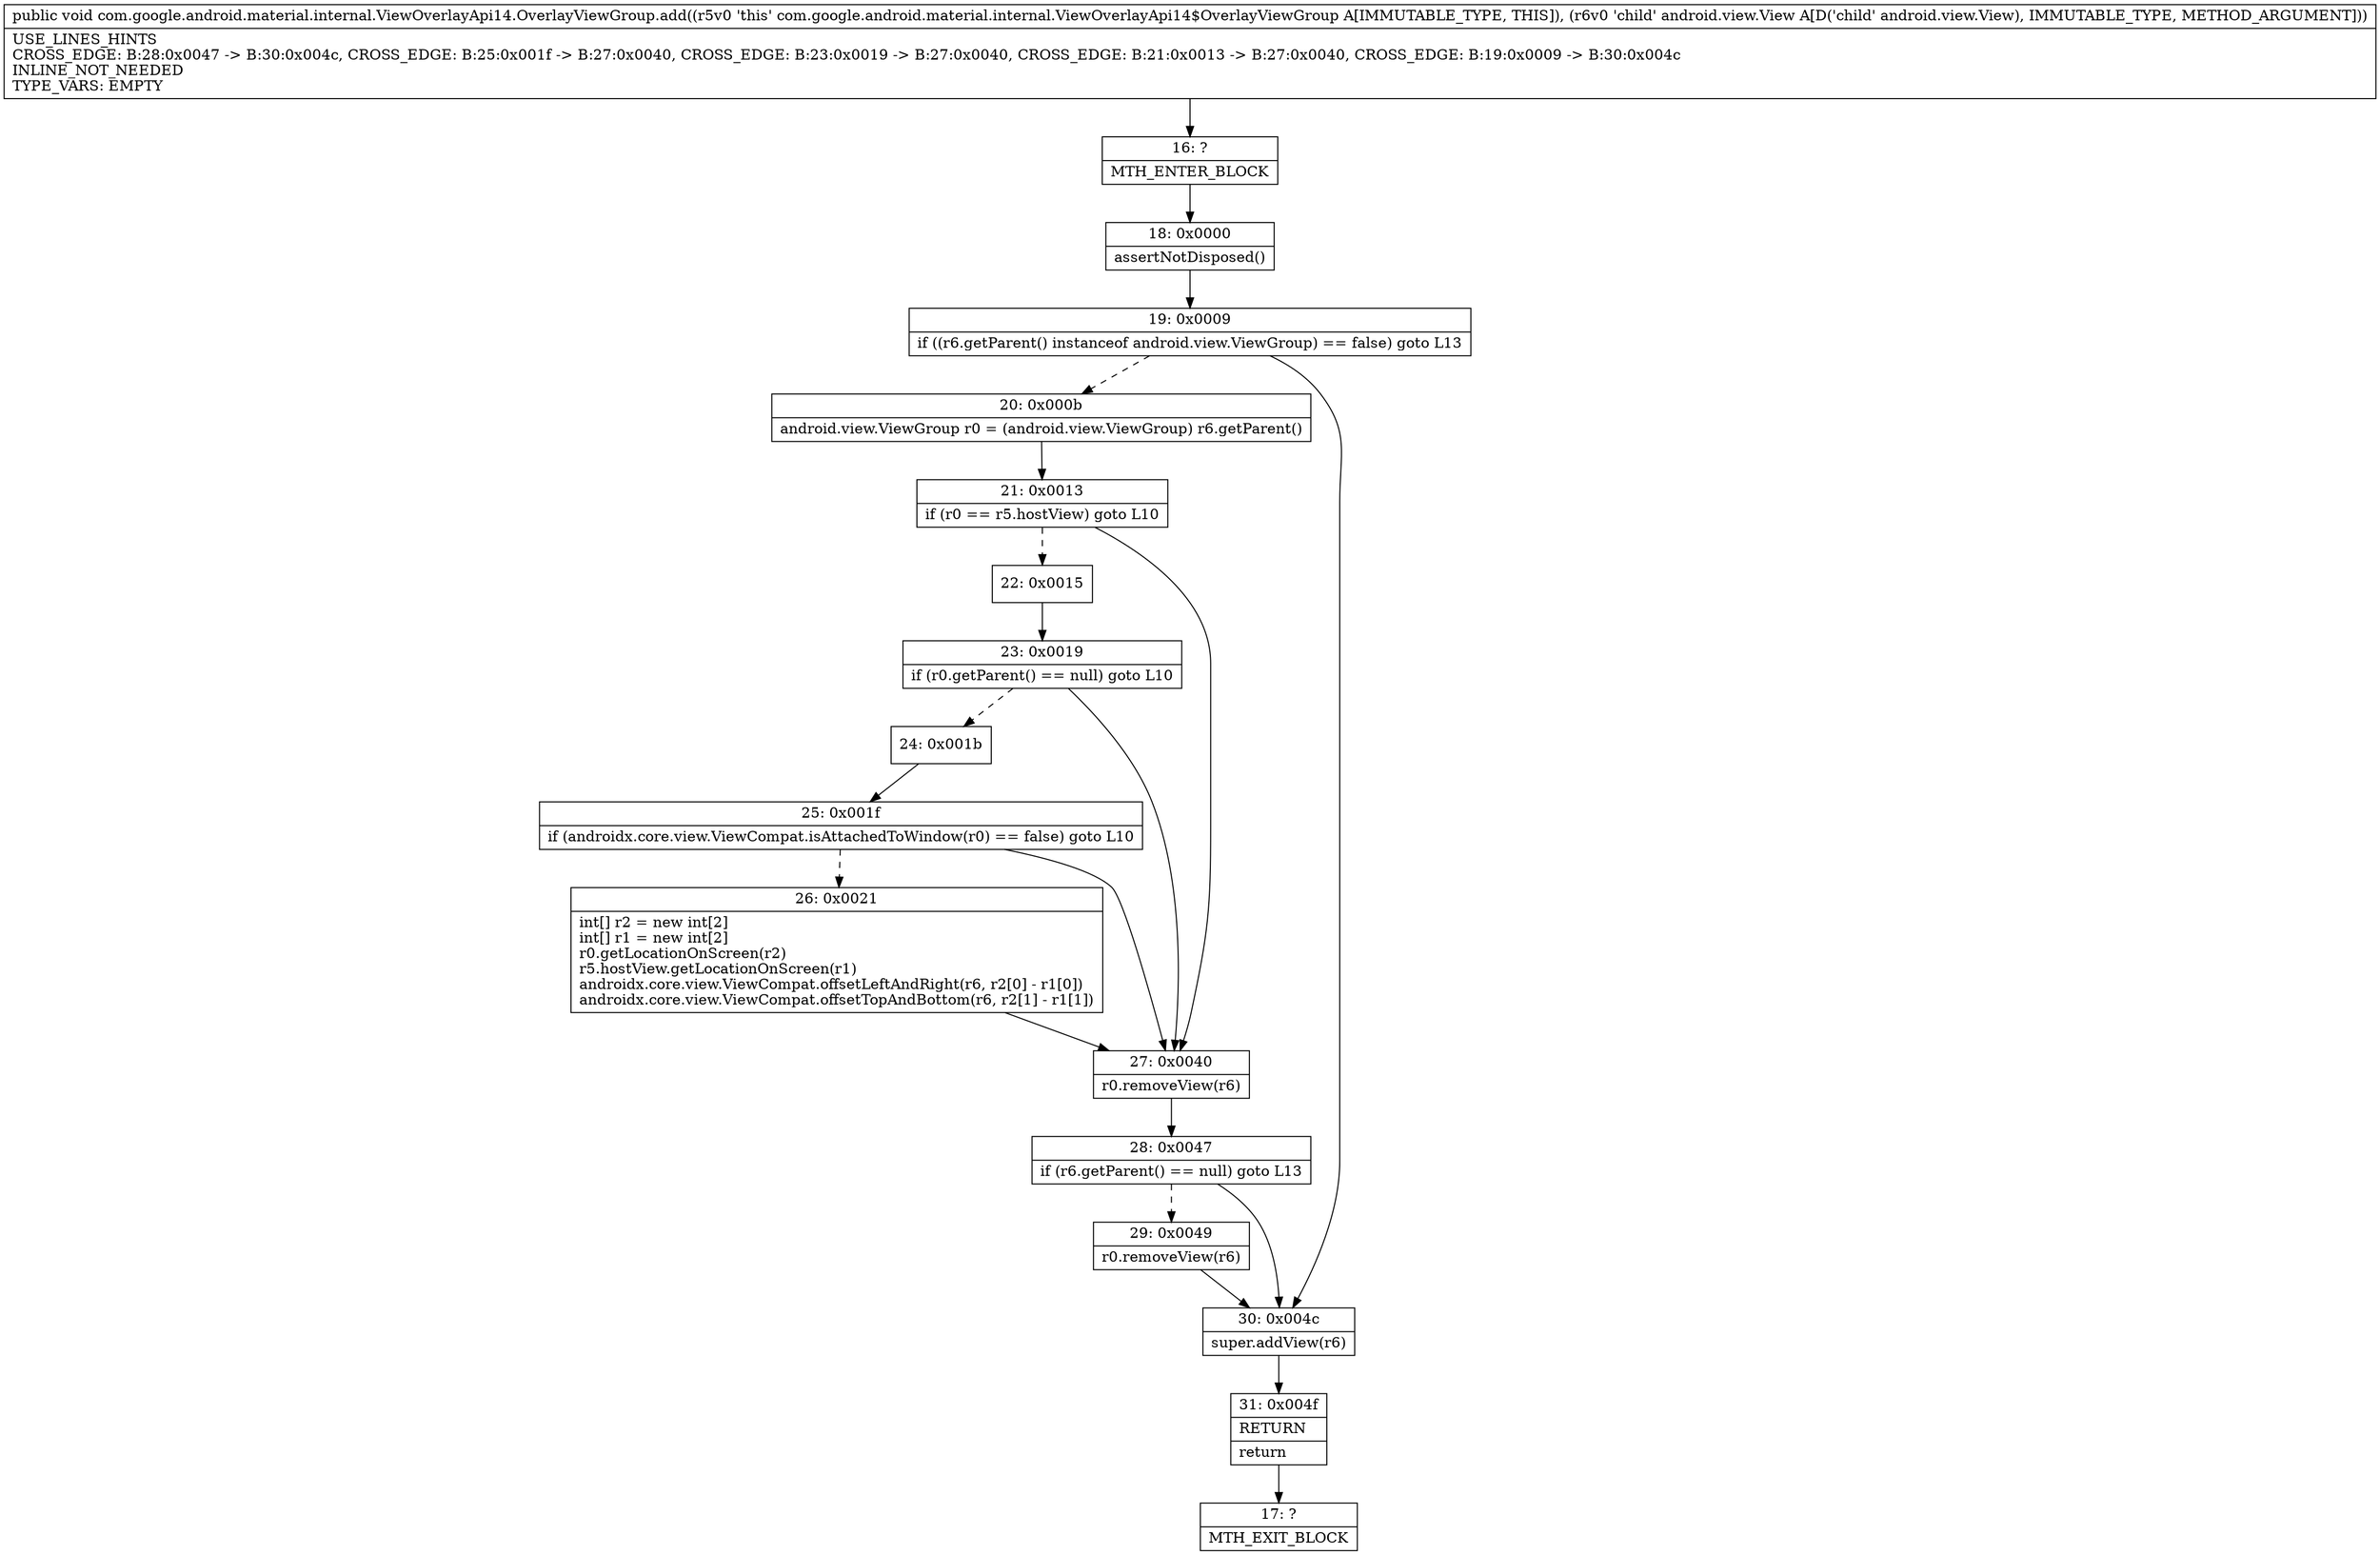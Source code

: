digraph "CFG forcom.google.android.material.internal.ViewOverlayApi14.OverlayViewGroup.add(Landroid\/view\/View;)V" {
Node_16 [shape=record,label="{16\:\ ?|MTH_ENTER_BLOCK\l}"];
Node_18 [shape=record,label="{18\:\ 0x0000|assertNotDisposed()\l}"];
Node_19 [shape=record,label="{19\:\ 0x0009|if ((r6.getParent() instanceof android.view.ViewGroup) == false) goto L13\l}"];
Node_20 [shape=record,label="{20\:\ 0x000b|android.view.ViewGroup r0 = (android.view.ViewGroup) r6.getParent()\l}"];
Node_21 [shape=record,label="{21\:\ 0x0013|if (r0 == r5.hostView) goto L10\l}"];
Node_22 [shape=record,label="{22\:\ 0x0015}"];
Node_23 [shape=record,label="{23\:\ 0x0019|if (r0.getParent() == null) goto L10\l}"];
Node_24 [shape=record,label="{24\:\ 0x001b}"];
Node_25 [shape=record,label="{25\:\ 0x001f|if (androidx.core.view.ViewCompat.isAttachedToWindow(r0) == false) goto L10\l}"];
Node_26 [shape=record,label="{26\:\ 0x0021|int[] r2 = new int[2]\lint[] r1 = new int[2]\lr0.getLocationOnScreen(r2)\lr5.hostView.getLocationOnScreen(r1)\landroidx.core.view.ViewCompat.offsetLeftAndRight(r6, r2[0] \- r1[0])\landroidx.core.view.ViewCompat.offsetTopAndBottom(r6, r2[1] \- r1[1])\l}"];
Node_27 [shape=record,label="{27\:\ 0x0040|r0.removeView(r6)\l}"];
Node_28 [shape=record,label="{28\:\ 0x0047|if (r6.getParent() == null) goto L13\l}"];
Node_29 [shape=record,label="{29\:\ 0x0049|r0.removeView(r6)\l}"];
Node_30 [shape=record,label="{30\:\ 0x004c|super.addView(r6)\l}"];
Node_31 [shape=record,label="{31\:\ 0x004f|RETURN\l|return\l}"];
Node_17 [shape=record,label="{17\:\ ?|MTH_EXIT_BLOCK\l}"];
MethodNode[shape=record,label="{public void com.google.android.material.internal.ViewOverlayApi14.OverlayViewGroup.add((r5v0 'this' com.google.android.material.internal.ViewOverlayApi14$OverlayViewGroup A[IMMUTABLE_TYPE, THIS]), (r6v0 'child' android.view.View A[D('child' android.view.View), IMMUTABLE_TYPE, METHOD_ARGUMENT]))  | USE_LINES_HINTS\lCROSS_EDGE: B:28:0x0047 \-\> B:30:0x004c, CROSS_EDGE: B:25:0x001f \-\> B:27:0x0040, CROSS_EDGE: B:23:0x0019 \-\> B:27:0x0040, CROSS_EDGE: B:21:0x0013 \-\> B:27:0x0040, CROSS_EDGE: B:19:0x0009 \-\> B:30:0x004c\lINLINE_NOT_NEEDED\lTYPE_VARS: EMPTY\l}"];
MethodNode -> Node_16;Node_16 -> Node_18;
Node_18 -> Node_19;
Node_19 -> Node_20[style=dashed];
Node_19 -> Node_30;
Node_20 -> Node_21;
Node_21 -> Node_22[style=dashed];
Node_21 -> Node_27;
Node_22 -> Node_23;
Node_23 -> Node_24[style=dashed];
Node_23 -> Node_27;
Node_24 -> Node_25;
Node_25 -> Node_26[style=dashed];
Node_25 -> Node_27;
Node_26 -> Node_27;
Node_27 -> Node_28;
Node_28 -> Node_29[style=dashed];
Node_28 -> Node_30;
Node_29 -> Node_30;
Node_30 -> Node_31;
Node_31 -> Node_17;
}

